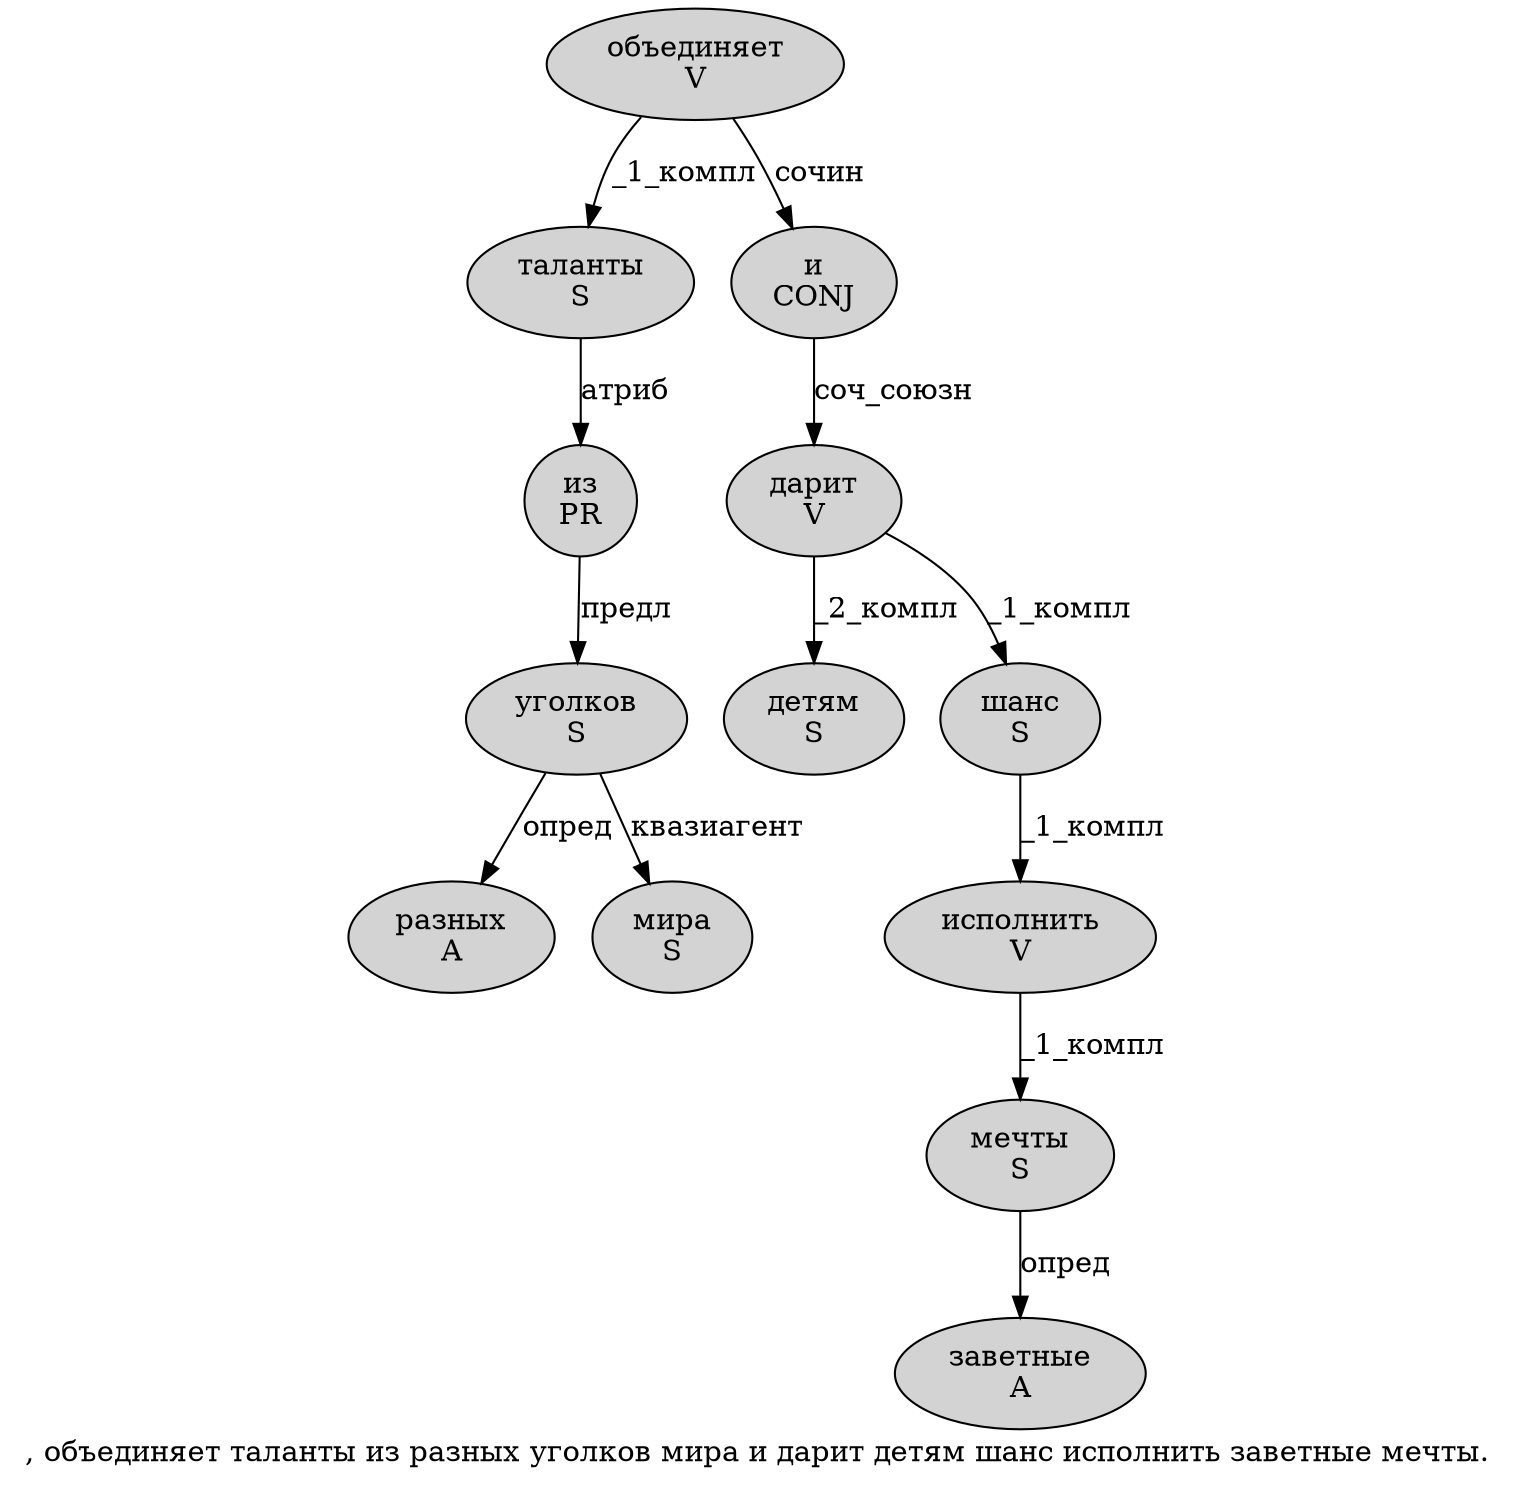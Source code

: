 digraph SENTENCE_1250 {
	graph [label=", объединяет таланты из разных уголков мира и дарит детям шанс исполнить заветные мечты."]
	node [style=filled]
		1 [label="объединяет
V" color="" fillcolor=lightgray penwidth=1 shape=ellipse]
		2 [label="таланты
S" color="" fillcolor=lightgray penwidth=1 shape=ellipse]
		3 [label="из
PR" color="" fillcolor=lightgray penwidth=1 shape=ellipse]
		4 [label="разных
A" color="" fillcolor=lightgray penwidth=1 shape=ellipse]
		5 [label="уголков
S" color="" fillcolor=lightgray penwidth=1 shape=ellipse]
		6 [label="мира
S" color="" fillcolor=lightgray penwidth=1 shape=ellipse]
		7 [label="и
CONJ" color="" fillcolor=lightgray penwidth=1 shape=ellipse]
		8 [label="дарит
V" color="" fillcolor=lightgray penwidth=1 shape=ellipse]
		9 [label="детям
S" color="" fillcolor=lightgray penwidth=1 shape=ellipse]
		10 [label="шанс
S" color="" fillcolor=lightgray penwidth=1 shape=ellipse]
		11 [label="исполнить
V" color="" fillcolor=lightgray penwidth=1 shape=ellipse]
		12 [label="заветные
A" color="" fillcolor=lightgray penwidth=1 shape=ellipse]
		13 [label="мечты
S" color="" fillcolor=lightgray penwidth=1 shape=ellipse]
			5 -> 4 [label="опред"]
			5 -> 6 [label="квазиагент"]
			11 -> 13 [label="_1_компл"]
			10 -> 11 [label="_1_компл"]
			13 -> 12 [label="опред"]
			3 -> 5 [label="предл"]
			1 -> 2 [label="_1_компл"]
			1 -> 7 [label="сочин"]
			2 -> 3 [label="атриб"]
			8 -> 9 [label="_2_компл"]
			8 -> 10 [label="_1_компл"]
			7 -> 8 [label="соч_союзн"]
}